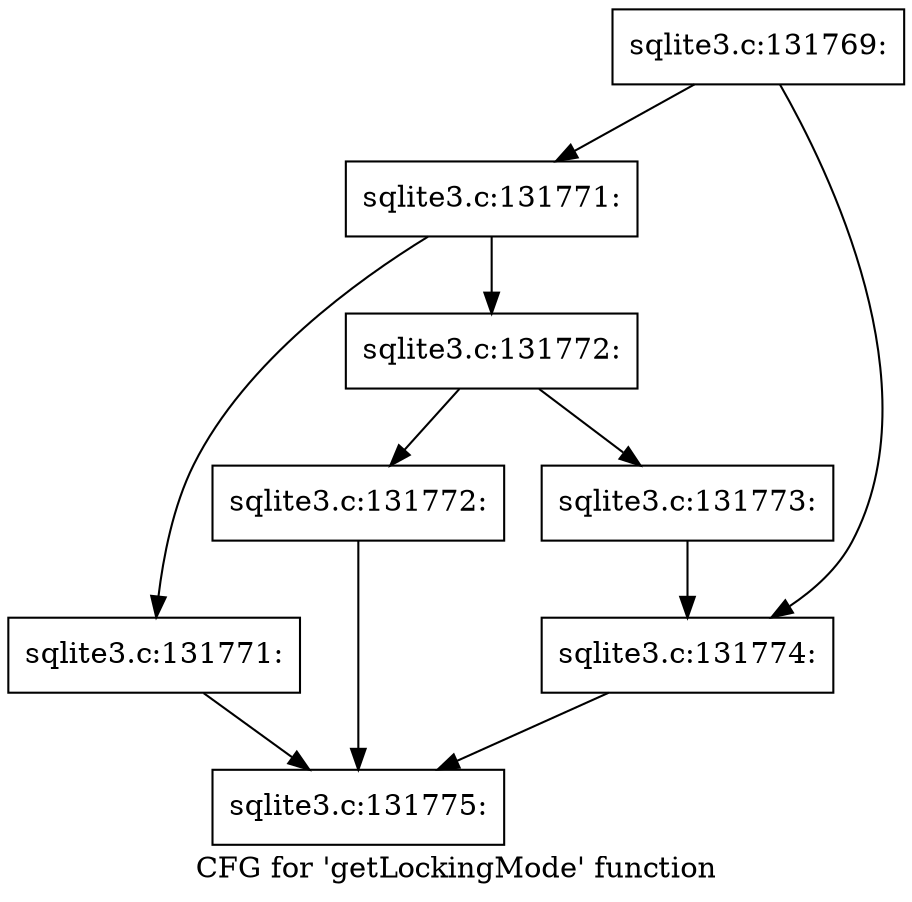 digraph "CFG for 'getLockingMode' function" {
	label="CFG for 'getLockingMode' function";

	Node0x55c0fa206f60 [shape=record,label="{sqlite3.c:131769:}"];
	Node0x55c0fa206f60 -> Node0x55c0fa209e60;
	Node0x55c0fa206f60 -> Node0x55c0fa2099e0;
	Node0x55c0fa209e60 [shape=record,label="{sqlite3.c:131771:}"];
	Node0x55c0fa209e60 -> Node0x55c0fa207400;
	Node0x55c0fa209e60 -> Node0x55c0fa207450;
	Node0x55c0fa207400 [shape=record,label="{sqlite3.c:131771:}"];
	Node0x55c0fa207400 -> Node0x55c0fa2070e0;
	Node0x55c0fa207450 [shape=record,label="{sqlite3.c:131772:}"];
	Node0x55c0fa207450 -> Node0x55c0fa20a9b0;
	Node0x55c0fa207450 -> Node0x55c0fa20aa00;
	Node0x55c0fa20a9b0 [shape=record,label="{sqlite3.c:131772:}"];
	Node0x55c0fa20a9b0 -> Node0x55c0fa2070e0;
	Node0x55c0fa20aa00 [shape=record,label="{sqlite3.c:131773:}"];
	Node0x55c0fa20aa00 -> Node0x55c0fa2099e0;
	Node0x55c0fa2099e0 [shape=record,label="{sqlite3.c:131774:}"];
	Node0x55c0fa2099e0 -> Node0x55c0fa2070e0;
	Node0x55c0fa2070e0 [shape=record,label="{sqlite3.c:131775:}"];
}
